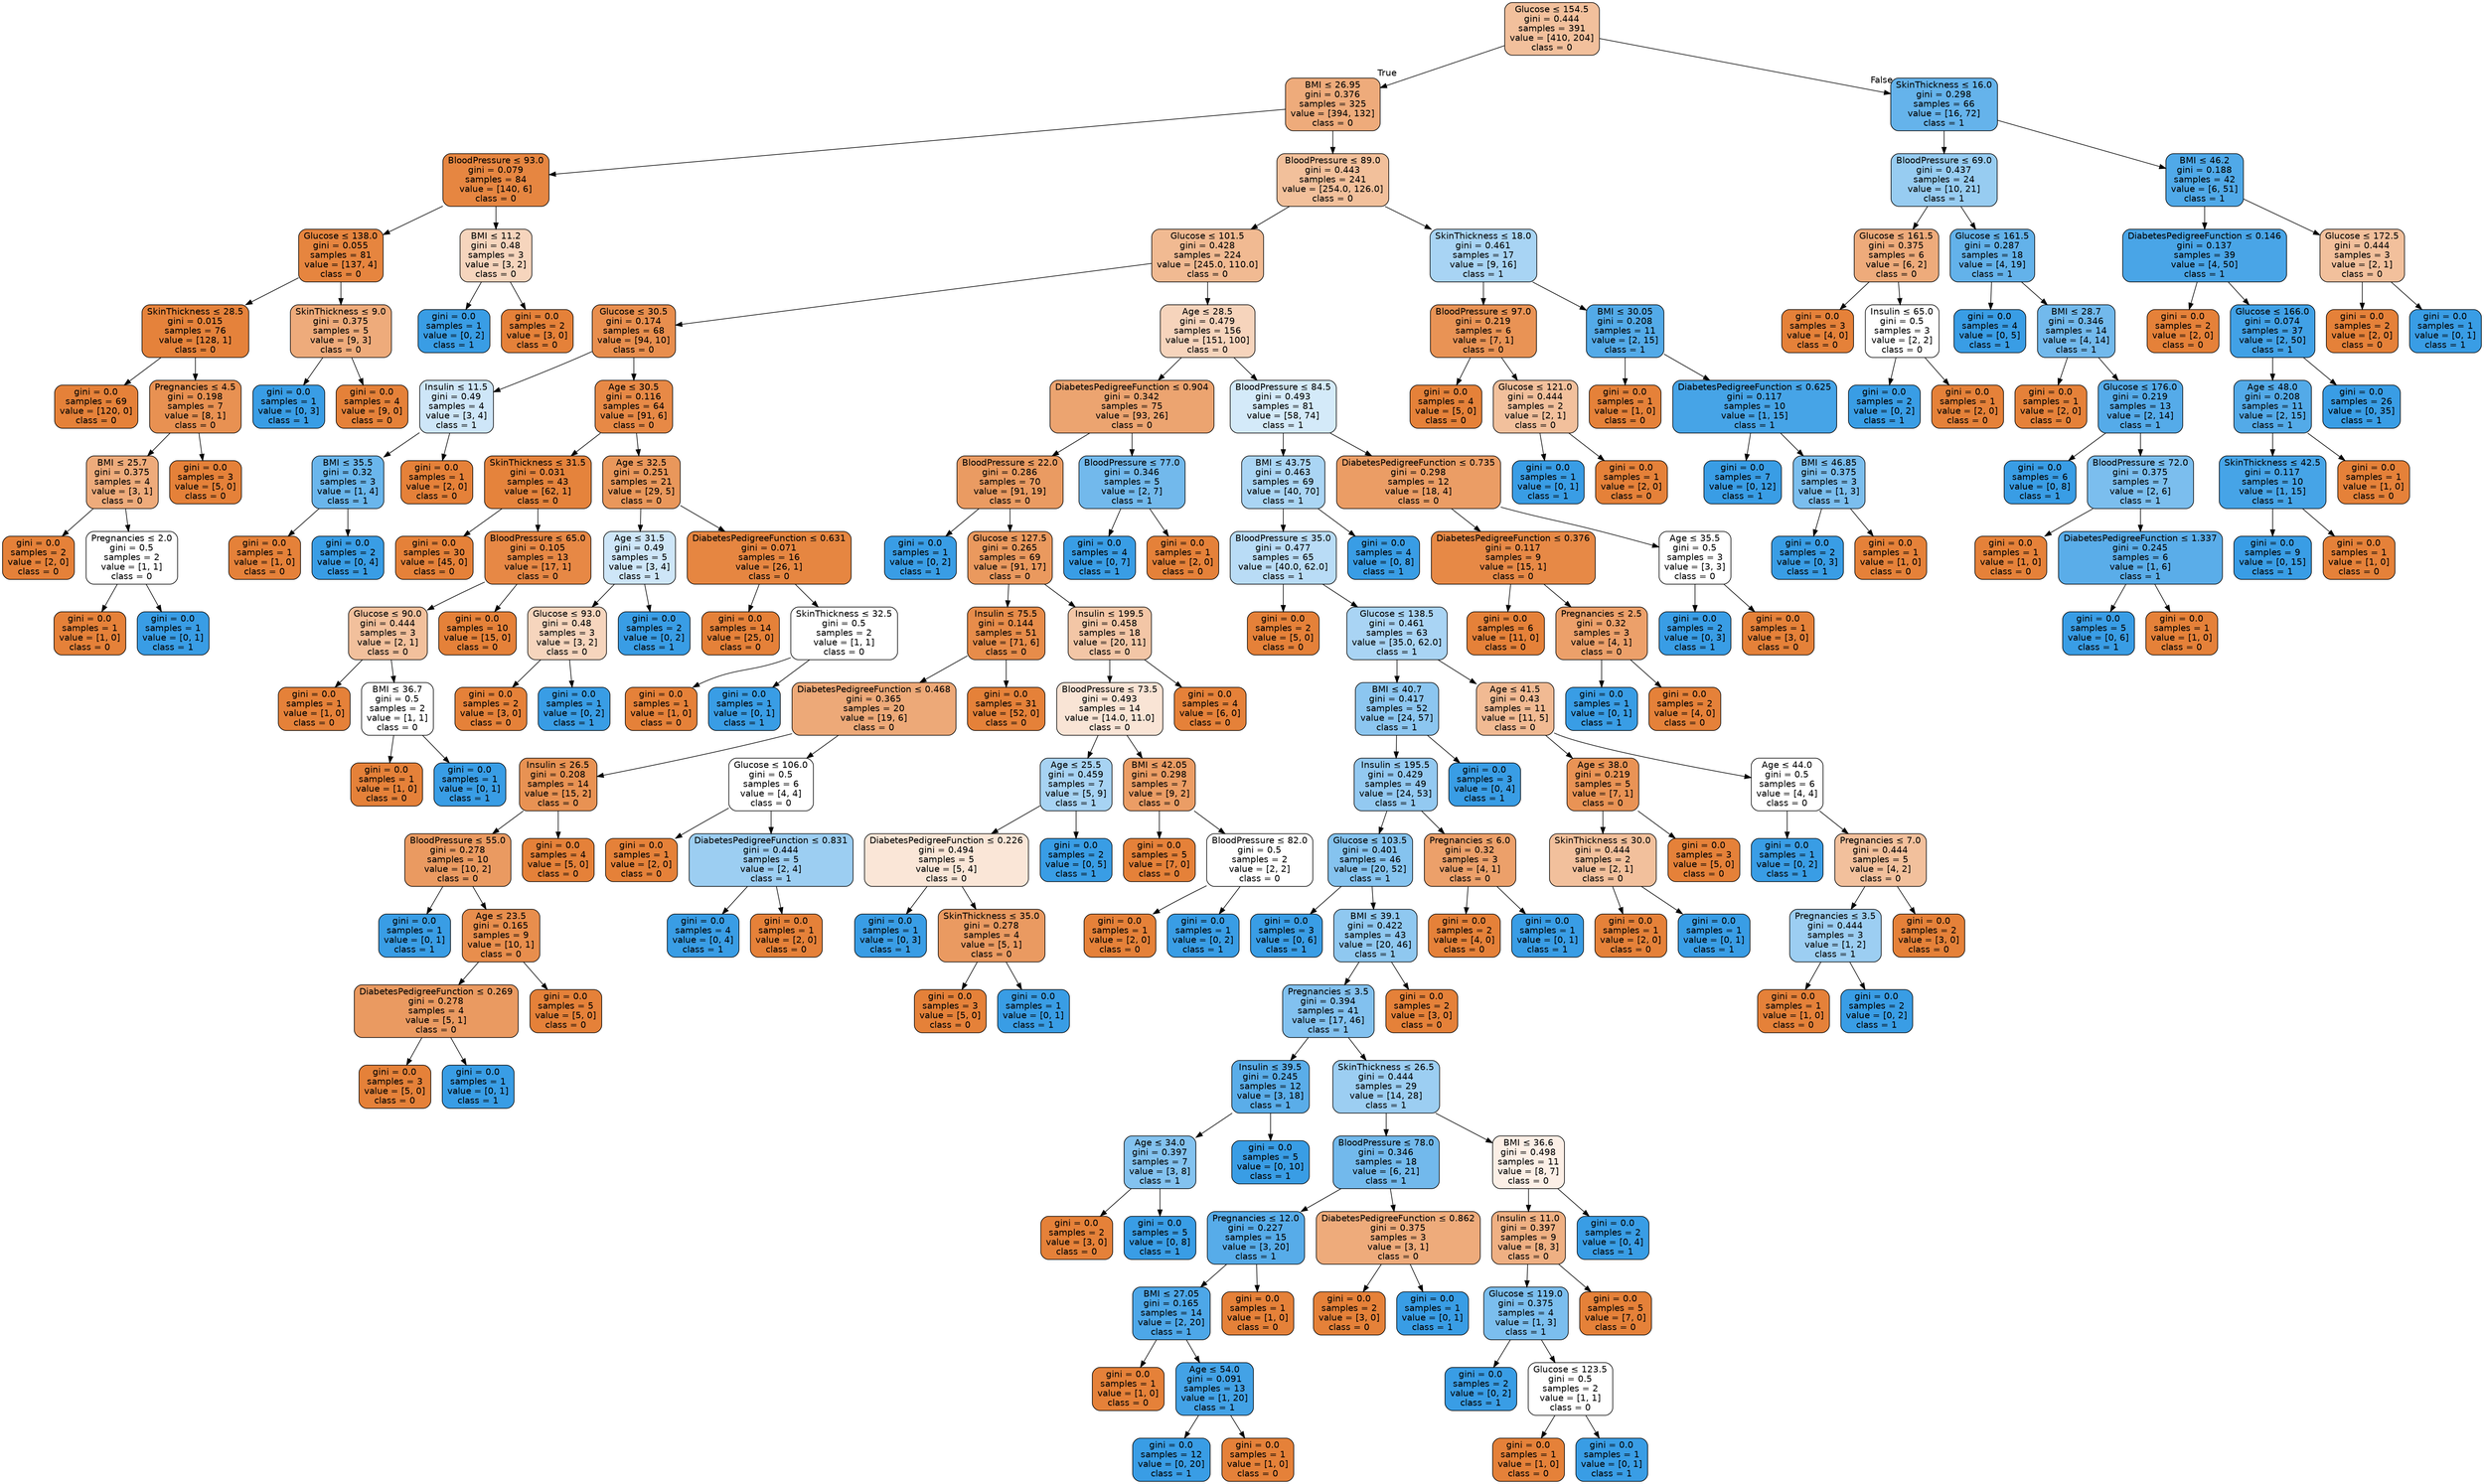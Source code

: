 digraph Tree {
node [shape=box, style="filled, rounded", color="black", fontname="helvetica"] ;
edge [fontname="helvetica"] ;
0 [label=<Glucose &le; 154.5<br/>gini = 0.444<br/>samples = 391<br/>value = [410, 204]<br/>class = 0>, fillcolor="#f2c09c"] ;
1 [label=<BMI &le; 26.95<br/>gini = 0.376<br/>samples = 325<br/>value = [394, 132]<br/>class = 0>, fillcolor="#eeab7b"] ;
0 -> 1 [labeldistance=2.5, labelangle=45, headlabel="True"] ;
2 [label=<BloodPressure &le; 93.0<br/>gini = 0.079<br/>samples = 84<br/>value = [140, 6]<br/>class = 0>, fillcolor="#e68641"] ;
1 -> 2 ;
3 [label=<Glucose &le; 138.0<br/>gini = 0.055<br/>samples = 81<br/>value = [137, 4]<br/>class = 0>, fillcolor="#e6853f"] ;
2 -> 3 ;
4 [label=<SkinThickness &le; 28.5<br/>gini = 0.015<br/>samples = 76<br/>value = [128, 1]<br/>class = 0>, fillcolor="#e5823b"] ;
3 -> 4 ;
5 [label=<gini = 0.0<br/>samples = 69<br/>value = [120, 0]<br/>class = 0>, fillcolor="#e58139"] ;
4 -> 5 ;
6 [label=<Pregnancies &le; 4.5<br/>gini = 0.198<br/>samples = 7<br/>value = [8, 1]<br/>class = 0>, fillcolor="#e89152"] ;
4 -> 6 ;
7 [label=<BMI &le; 25.7<br/>gini = 0.375<br/>samples = 4<br/>value = [3, 1]<br/>class = 0>, fillcolor="#eeab7b"] ;
6 -> 7 ;
8 [label=<gini = 0.0<br/>samples = 2<br/>value = [2, 0]<br/>class = 0>, fillcolor="#e58139"] ;
7 -> 8 ;
9 [label=<Pregnancies &le; 2.0<br/>gini = 0.5<br/>samples = 2<br/>value = [1, 1]<br/>class = 0>, fillcolor="#ffffff"] ;
7 -> 9 ;
10 [label=<gini = 0.0<br/>samples = 1<br/>value = [1, 0]<br/>class = 0>, fillcolor="#e58139"] ;
9 -> 10 ;
11 [label=<gini = 0.0<br/>samples = 1<br/>value = [0, 1]<br/>class = 1>, fillcolor="#399de5"] ;
9 -> 11 ;
12 [label=<gini = 0.0<br/>samples = 3<br/>value = [5, 0]<br/>class = 0>, fillcolor="#e58139"] ;
6 -> 12 ;
13 [label=<SkinThickness &le; 9.0<br/>gini = 0.375<br/>samples = 5<br/>value = [9, 3]<br/>class = 0>, fillcolor="#eeab7b"] ;
3 -> 13 ;
14 [label=<gini = 0.0<br/>samples = 1<br/>value = [0, 3]<br/>class = 1>, fillcolor="#399de5"] ;
13 -> 14 ;
15 [label=<gini = 0.0<br/>samples = 4<br/>value = [9, 0]<br/>class = 0>, fillcolor="#e58139"] ;
13 -> 15 ;
16 [label=<BMI &le; 11.2<br/>gini = 0.48<br/>samples = 3<br/>value = [3, 2]<br/>class = 0>, fillcolor="#f6d5bd"] ;
2 -> 16 ;
17 [label=<gini = 0.0<br/>samples = 1<br/>value = [0, 2]<br/>class = 1>, fillcolor="#399de5"] ;
16 -> 17 ;
18 [label=<gini = 0.0<br/>samples = 2<br/>value = [3, 0]<br/>class = 0>, fillcolor="#e58139"] ;
16 -> 18 ;
19 [label=<BloodPressure &le; 89.0<br/>gini = 0.443<br/>samples = 241<br/>value = [254.0, 126.0]<br/>class = 0>, fillcolor="#f2c09b"] ;
1 -> 19 ;
20 [label=<Glucose &le; 101.5<br/>gini = 0.428<br/>samples = 224<br/>value = [245.0, 110.0]<br/>class = 0>, fillcolor="#f1ba92"] ;
19 -> 20 ;
21 [label=<Glucose &le; 30.5<br/>gini = 0.174<br/>samples = 68<br/>value = [94, 10]<br/>class = 0>, fillcolor="#e88e4e"] ;
20 -> 21 ;
22 [label=<Insulin &le; 11.5<br/>gini = 0.49<br/>samples = 4<br/>value = [3, 4]<br/>class = 1>, fillcolor="#cee6f8"] ;
21 -> 22 ;
23 [label=<BMI &le; 35.5<br/>gini = 0.32<br/>samples = 3<br/>value = [1, 4]<br/>class = 1>, fillcolor="#6ab6ec"] ;
22 -> 23 ;
24 [label=<gini = 0.0<br/>samples = 1<br/>value = [1, 0]<br/>class = 0>, fillcolor="#e58139"] ;
23 -> 24 ;
25 [label=<gini = 0.0<br/>samples = 2<br/>value = [0, 4]<br/>class = 1>, fillcolor="#399de5"] ;
23 -> 25 ;
26 [label=<gini = 0.0<br/>samples = 1<br/>value = [2, 0]<br/>class = 0>, fillcolor="#e58139"] ;
22 -> 26 ;
27 [label=<Age &le; 30.5<br/>gini = 0.116<br/>samples = 64<br/>value = [91, 6]<br/>class = 0>, fillcolor="#e78946"] ;
21 -> 27 ;
28 [label=<SkinThickness &le; 31.5<br/>gini = 0.031<br/>samples = 43<br/>value = [62, 1]<br/>class = 0>, fillcolor="#e5833c"] ;
27 -> 28 ;
29 [label=<gini = 0.0<br/>samples = 30<br/>value = [45, 0]<br/>class = 0>, fillcolor="#e58139"] ;
28 -> 29 ;
30 [label=<BloodPressure &le; 65.0<br/>gini = 0.105<br/>samples = 13<br/>value = [17, 1]<br/>class = 0>, fillcolor="#e78845"] ;
28 -> 30 ;
31 [label=<Glucose &le; 90.0<br/>gini = 0.444<br/>samples = 3<br/>value = [2, 1]<br/>class = 0>, fillcolor="#f2c09c"] ;
30 -> 31 ;
32 [label=<gini = 0.0<br/>samples = 1<br/>value = [1, 0]<br/>class = 0>, fillcolor="#e58139"] ;
31 -> 32 ;
33 [label=<BMI &le; 36.7<br/>gini = 0.5<br/>samples = 2<br/>value = [1, 1]<br/>class = 0>, fillcolor="#ffffff"] ;
31 -> 33 ;
34 [label=<gini = 0.0<br/>samples = 1<br/>value = [1, 0]<br/>class = 0>, fillcolor="#e58139"] ;
33 -> 34 ;
35 [label=<gini = 0.0<br/>samples = 1<br/>value = [0, 1]<br/>class = 1>, fillcolor="#399de5"] ;
33 -> 35 ;
36 [label=<gini = 0.0<br/>samples = 10<br/>value = [15, 0]<br/>class = 0>, fillcolor="#e58139"] ;
30 -> 36 ;
37 [label=<Age &le; 32.5<br/>gini = 0.251<br/>samples = 21<br/>value = [29, 5]<br/>class = 0>, fillcolor="#e9975b"] ;
27 -> 37 ;
38 [label=<Age &le; 31.5<br/>gini = 0.49<br/>samples = 5<br/>value = [3, 4]<br/>class = 1>, fillcolor="#cee6f8"] ;
37 -> 38 ;
39 [label=<Glucose &le; 93.0<br/>gini = 0.48<br/>samples = 3<br/>value = [3, 2]<br/>class = 0>, fillcolor="#f6d5bd"] ;
38 -> 39 ;
40 [label=<gini = 0.0<br/>samples = 2<br/>value = [3, 0]<br/>class = 0>, fillcolor="#e58139"] ;
39 -> 40 ;
41 [label=<gini = 0.0<br/>samples = 1<br/>value = [0, 2]<br/>class = 1>, fillcolor="#399de5"] ;
39 -> 41 ;
42 [label=<gini = 0.0<br/>samples = 2<br/>value = [0, 2]<br/>class = 1>, fillcolor="#399de5"] ;
38 -> 42 ;
43 [label=<DiabetesPedigreeFunction &le; 0.631<br/>gini = 0.071<br/>samples = 16<br/>value = [26, 1]<br/>class = 0>, fillcolor="#e68641"] ;
37 -> 43 ;
44 [label=<gini = 0.0<br/>samples = 14<br/>value = [25, 0]<br/>class = 0>, fillcolor="#e58139"] ;
43 -> 44 ;
45 [label=<SkinThickness &le; 32.5<br/>gini = 0.5<br/>samples = 2<br/>value = [1, 1]<br/>class = 0>, fillcolor="#ffffff"] ;
43 -> 45 ;
46 [label=<gini = 0.0<br/>samples = 1<br/>value = [1, 0]<br/>class = 0>, fillcolor="#e58139"] ;
45 -> 46 ;
47 [label=<gini = 0.0<br/>samples = 1<br/>value = [0, 1]<br/>class = 1>, fillcolor="#399de5"] ;
45 -> 47 ;
48 [label=<Age &le; 28.5<br/>gini = 0.479<br/>samples = 156<br/>value = [151, 100]<br/>class = 0>, fillcolor="#f6d4bc"] ;
20 -> 48 ;
49 [label=<DiabetesPedigreeFunction &le; 0.904<br/>gini = 0.342<br/>samples = 75<br/>value = [93, 26]<br/>class = 0>, fillcolor="#eca470"] ;
48 -> 49 ;
50 [label=<BloodPressure &le; 22.0<br/>gini = 0.286<br/>samples = 70<br/>value = [91, 19]<br/>class = 0>, fillcolor="#ea9b62"] ;
49 -> 50 ;
51 [label=<gini = 0.0<br/>samples = 1<br/>value = [0, 2]<br/>class = 1>, fillcolor="#399de5"] ;
50 -> 51 ;
52 [label=<Glucose &le; 127.5<br/>gini = 0.265<br/>samples = 69<br/>value = [91, 17]<br/>class = 0>, fillcolor="#ea995e"] ;
50 -> 52 ;
53 [label=<Insulin &le; 75.5<br/>gini = 0.144<br/>samples = 51<br/>value = [71, 6]<br/>class = 0>, fillcolor="#e78c4a"] ;
52 -> 53 ;
54 [label=<DiabetesPedigreeFunction &le; 0.468<br/>gini = 0.365<br/>samples = 20<br/>value = [19, 6]<br/>class = 0>, fillcolor="#eda978"] ;
53 -> 54 ;
55 [label=<Insulin &le; 26.5<br/>gini = 0.208<br/>samples = 14<br/>value = [15, 2]<br/>class = 0>, fillcolor="#e89253"] ;
54 -> 55 ;
56 [label=<BloodPressure &le; 55.0<br/>gini = 0.278<br/>samples = 10<br/>value = [10, 2]<br/>class = 0>, fillcolor="#ea9a61"] ;
55 -> 56 ;
57 [label=<gini = 0.0<br/>samples = 1<br/>value = [0, 1]<br/>class = 1>, fillcolor="#399de5"] ;
56 -> 57 ;
58 [label=<Age &le; 23.5<br/>gini = 0.165<br/>samples = 9<br/>value = [10, 1]<br/>class = 0>, fillcolor="#e88e4d"] ;
56 -> 58 ;
59 [label=<DiabetesPedigreeFunction &le; 0.269<br/>gini = 0.278<br/>samples = 4<br/>value = [5, 1]<br/>class = 0>, fillcolor="#ea9a61"] ;
58 -> 59 ;
60 [label=<gini = 0.0<br/>samples = 3<br/>value = [5, 0]<br/>class = 0>, fillcolor="#e58139"] ;
59 -> 60 ;
61 [label=<gini = 0.0<br/>samples = 1<br/>value = [0, 1]<br/>class = 1>, fillcolor="#399de5"] ;
59 -> 61 ;
62 [label=<gini = 0.0<br/>samples = 5<br/>value = [5, 0]<br/>class = 0>, fillcolor="#e58139"] ;
58 -> 62 ;
63 [label=<gini = 0.0<br/>samples = 4<br/>value = [5, 0]<br/>class = 0>, fillcolor="#e58139"] ;
55 -> 63 ;
64 [label=<Glucose &le; 106.0<br/>gini = 0.5<br/>samples = 6<br/>value = [4, 4]<br/>class = 0>, fillcolor="#ffffff"] ;
54 -> 64 ;
65 [label=<gini = 0.0<br/>samples = 1<br/>value = [2, 0]<br/>class = 0>, fillcolor="#e58139"] ;
64 -> 65 ;
66 [label=<DiabetesPedigreeFunction &le; 0.831<br/>gini = 0.444<br/>samples = 5<br/>value = [2, 4]<br/>class = 1>, fillcolor="#9ccef2"] ;
64 -> 66 ;
67 [label=<gini = 0.0<br/>samples = 4<br/>value = [0, 4]<br/>class = 1>, fillcolor="#399de5"] ;
66 -> 67 ;
68 [label=<gini = 0.0<br/>samples = 1<br/>value = [2, 0]<br/>class = 0>, fillcolor="#e58139"] ;
66 -> 68 ;
69 [label=<gini = 0.0<br/>samples = 31<br/>value = [52, 0]<br/>class = 0>, fillcolor="#e58139"] ;
53 -> 69 ;
70 [label=<Insulin &le; 199.5<br/>gini = 0.458<br/>samples = 18<br/>value = [20, 11]<br/>class = 0>, fillcolor="#f3c6a6"] ;
52 -> 70 ;
71 [label=<BloodPressure &le; 73.5<br/>gini = 0.493<br/>samples = 14<br/>value = [14.0, 11.0]<br/>class = 0>, fillcolor="#f9e4d5"] ;
70 -> 71 ;
72 [label=<Age &le; 25.5<br/>gini = 0.459<br/>samples = 7<br/>value = [5, 9]<br/>class = 1>, fillcolor="#a7d3f3"] ;
71 -> 72 ;
73 [label=<DiabetesPedigreeFunction &le; 0.226<br/>gini = 0.494<br/>samples = 5<br/>value = [5, 4]<br/>class = 0>, fillcolor="#fae6d7"] ;
72 -> 73 ;
74 [label=<gini = 0.0<br/>samples = 1<br/>value = [0, 3]<br/>class = 1>, fillcolor="#399de5"] ;
73 -> 74 ;
75 [label=<SkinThickness &le; 35.0<br/>gini = 0.278<br/>samples = 4<br/>value = [5, 1]<br/>class = 0>, fillcolor="#ea9a61"] ;
73 -> 75 ;
76 [label=<gini = 0.0<br/>samples = 3<br/>value = [5, 0]<br/>class = 0>, fillcolor="#e58139"] ;
75 -> 76 ;
77 [label=<gini = 0.0<br/>samples = 1<br/>value = [0, 1]<br/>class = 1>, fillcolor="#399de5"] ;
75 -> 77 ;
78 [label=<gini = 0.0<br/>samples = 2<br/>value = [0, 5]<br/>class = 1>, fillcolor="#399de5"] ;
72 -> 78 ;
79 [label=<BMI &le; 42.05<br/>gini = 0.298<br/>samples = 7<br/>value = [9, 2]<br/>class = 0>, fillcolor="#eb9d65"] ;
71 -> 79 ;
80 [label=<gini = 0.0<br/>samples = 5<br/>value = [7, 0]<br/>class = 0>, fillcolor="#e58139"] ;
79 -> 80 ;
81 [label=<BloodPressure &le; 82.0<br/>gini = 0.5<br/>samples = 2<br/>value = [2, 2]<br/>class = 0>, fillcolor="#ffffff"] ;
79 -> 81 ;
82 [label=<gini = 0.0<br/>samples = 1<br/>value = [2, 0]<br/>class = 0>, fillcolor="#e58139"] ;
81 -> 82 ;
83 [label=<gini = 0.0<br/>samples = 1<br/>value = [0, 2]<br/>class = 1>, fillcolor="#399de5"] ;
81 -> 83 ;
84 [label=<gini = 0.0<br/>samples = 4<br/>value = [6, 0]<br/>class = 0>, fillcolor="#e58139"] ;
70 -> 84 ;
85 [label=<BloodPressure &le; 77.0<br/>gini = 0.346<br/>samples = 5<br/>value = [2, 7]<br/>class = 1>, fillcolor="#72b9ec"] ;
49 -> 85 ;
86 [label=<gini = 0.0<br/>samples = 4<br/>value = [0, 7]<br/>class = 1>, fillcolor="#399de5"] ;
85 -> 86 ;
87 [label=<gini = 0.0<br/>samples = 1<br/>value = [2, 0]<br/>class = 0>, fillcolor="#e58139"] ;
85 -> 87 ;
88 [label=<BloodPressure &le; 84.5<br/>gini = 0.493<br/>samples = 81<br/>value = [58, 74]<br/>class = 1>, fillcolor="#d4eaf9"] ;
48 -> 88 ;
89 [label=<BMI &le; 43.75<br/>gini = 0.463<br/>samples = 69<br/>value = [40, 70]<br/>class = 1>, fillcolor="#aad5f4"] ;
88 -> 89 ;
90 [label=<BloodPressure &le; 35.0<br/>gini = 0.477<br/>samples = 65<br/>value = [40.0, 62.0]<br/>class = 1>, fillcolor="#b9dcf6"] ;
89 -> 90 ;
91 [label=<gini = 0.0<br/>samples = 2<br/>value = [5, 0]<br/>class = 0>, fillcolor="#e58139"] ;
90 -> 91 ;
92 [label=<Glucose &le; 138.5<br/>gini = 0.461<br/>samples = 63<br/>value = [35.0, 62.0]<br/>class = 1>, fillcolor="#a9d4f4"] ;
90 -> 92 ;
93 [label=<BMI &le; 40.7<br/>gini = 0.417<br/>samples = 52<br/>value = [24, 57]<br/>class = 1>, fillcolor="#8cc6f0"] ;
92 -> 93 ;
94 [label=<Insulin &le; 195.5<br/>gini = 0.429<br/>samples = 49<br/>value = [24, 53]<br/>class = 1>, fillcolor="#93c9f1"] ;
93 -> 94 ;
95 [label=<Glucose &le; 103.5<br/>gini = 0.401<br/>samples = 46<br/>value = [20, 52]<br/>class = 1>, fillcolor="#85c3ef"] ;
94 -> 95 ;
96 [label=<gini = 0.0<br/>samples = 3<br/>value = [0, 6]<br/>class = 1>, fillcolor="#399de5"] ;
95 -> 96 ;
97 [label=<BMI &le; 39.1<br/>gini = 0.422<br/>samples = 43<br/>value = [20, 46]<br/>class = 1>, fillcolor="#8fc8f0"] ;
95 -> 97 ;
98 [label=<Pregnancies &le; 3.5<br/>gini = 0.394<br/>samples = 41<br/>value = [17, 46]<br/>class = 1>, fillcolor="#82c1ef"] ;
97 -> 98 ;
99 [label=<Insulin &le; 39.5<br/>gini = 0.245<br/>samples = 12<br/>value = [3, 18]<br/>class = 1>, fillcolor="#5aade9"] ;
98 -> 99 ;
100 [label=<Age &le; 34.0<br/>gini = 0.397<br/>samples = 7<br/>value = [3, 8]<br/>class = 1>, fillcolor="#83c2ef"] ;
99 -> 100 ;
101 [label=<gini = 0.0<br/>samples = 2<br/>value = [3, 0]<br/>class = 0>, fillcolor="#e58139"] ;
100 -> 101 ;
102 [label=<gini = 0.0<br/>samples = 5<br/>value = [0, 8]<br/>class = 1>, fillcolor="#399de5"] ;
100 -> 102 ;
103 [label=<gini = 0.0<br/>samples = 5<br/>value = [0, 10]<br/>class = 1>, fillcolor="#399de5"] ;
99 -> 103 ;
104 [label=<SkinThickness &le; 26.5<br/>gini = 0.444<br/>samples = 29<br/>value = [14, 28]<br/>class = 1>, fillcolor="#9ccef2"] ;
98 -> 104 ;
105 [label=<BloodPressure &le; 78.0<br/>gini = 0.346<br/>samples = 18<br/>value = [6, 21]<br/>class = 1>, fillcolor="#72b9ec"] ;
104 -> 105 ;
106 [label=<Pregnancies &le; 12.0<br/>gini = 0.227<br/>samples = 15<br/>value = [3, 20]<br/>class = 1>, fillcolor="#57ace9"] ;
105 -> 106 ;
107 [label=<BMI &le; 27.05<br/>gini = 0.165<br/>samples = 14<br/>value = [2, 20]<br/>class = 1>, fillcolor="#4da7e8"] ;
106 -> 107 ;
108 [label=<gini = 0.0<br/>samples = 1<br/>value = [1, 0]<br/>class = 0>, fillcolor="#e58139"] ;
107 -> 108 ;
109 [label=<Age &le; 54.0<br/>gini = 0.091<br/>samples = 13<br/>value = [1, 20]<br/>class = 1>, fillcolor="#43a2e6"] ;
107 -> 109 ;
110 [label=<gini = 0.0<br/>samples = 12<br/>value = [0, 20]<br/>class = 1>, fillcolor="#399de5"] ;
109 -> 110 ;
111 [label=<gini = 0.0<br/>samples = 1<br/>value = [1, 0]<br/>class = 0>, fillcolor="#e58139"] ;
109 -> 111 ;
112 [label=<gini = 0.0<br/>samples = 1<br/>value = [1, 0]<br/>class = 0>, fillcolor="#e58139"] ;
106 -> 112 ;
113 [label=<DiabetesPedigreeFunction &le; 0.862<br/>gini = 0.375<br/>samples = 3<br/>value = [3, 1]<br/>class = 0>, fillcolor="#eeab7b"] ;
105 -> 113 ;
114 [label=<gini = 0.0<br/>samples = 2<br/>value = [3, 0]<br/>class = 0>, fillcolor="#e58139"] ;
113 -> 114 ;
115 [label=<gini = 0.0<br/>samples = 1<br/>value = [0, 1]<br/>class = 1>, fillcolor="#399de5"] ;
113 -> 115 ;
116 [label=<BMI &le; 36.6<br/>gini = 0.498<br/>samples = 11<br/>value = [8, 7]<br/>class = 0>, fillcolor="#fcefe6"] ;
104 -> 116 ;
117 [label=<Insulin &le; 11.0<br/>gini = 0.397<br/>samples = 9<br/>value = [8, 3]<br/>class = 0>, fillcolor="#efb083"] ;
116 -> 117 ;
118 [label=<Glucose &le; 119.0<br/>gini = 0.375<br/>samples = 4<br/>value = [1, 3]<br/>class = 1>, fillcolor="#7bbeee"] ;
117 -> 118 ;
119 [label=<gini = 0.0<br/>samples = 2<br/>value = [0, 2]<br/>class = 1>, fillcolor="#399de5"] ;
118 -> 119 ;
120 [label=<Glucose &le; 123.5<br/>gini = 0.5<br/>samples = 2<br/>value = [1, 1]<br/>class = 0>, fillcolor="#ffffff"] ;
118 -> 120 ;
121 [label=<gini = 0.0<br/>samples = 1<br/>value = [1, 0]<br/>class = 0>, fillcolor="#e58139"] ;
120 -> 121 ;
122 [label=<gini = 0.0<br/>samples = 1<br/>value = [0, 1]<br/>class = 1>, fillcolor="#399de5"] ;
120 -> 122 ;
123 [label=<gini = 0.0<br/>samples = 5<br/>value = [7, 0]<br/>class = 0>, fillcolor="#e58139"] ;
117 -> 123 ;
124 [label=<gini = 0.0<br/>samples = 2<br/>value = [0, 4]<br/>class = 1>, fillcolor="#399de5"] ;
116 -> 124 ;
125 [label=<gini = 0.0<br/>samples = 2<br/>value = [3, 0]<br/>class = 0>, fillcolor="#e58139"] ;
97 -> 125 ;
126 [label=<Pregnancies &le; 6.0<br/>gini = 0.32<br/>samples = 3<br/>value = [4, 1]<br/>class = 0>, fillcolor="#eca06a"] ;
94 -> 126 ;
127 [label=<gini = 0.0<br/>samples = 2<br/>value = [4, 0]<br/>class = 0>, fillcolor="#e58139"] ;
126 -> 127 ;
128 [label=<gini = 0.0<br/>samples = 1<br/>value = [0, 1]<br/>class = 1>, fillcolor="#399de5"] ;
126 -> 128 ;
129 [label=<gini = 0.0<br/>samples = 3<br/>value = [0, 4]<br/>class = 1>, fillcolor="#399de5"] ;
93 -> 129 ;
130 [label=<Age &le; 41.5<br/>gini = 0.43<br/>samples = 11<br/>value = [11, 5]<br/>class = 0>, fillcolor="#f1ba93"] ;
92 -> 130 ;
131 [label=<Age &le; 38.0<br/>gini = 0.219<br/>samples = 5<br/>value = [7, 1]<br/>class = 0>, fillcolor="#e99355"] ;
130 -> 131 ;
132 [label=<SkinThickness &le; 30.0<br/>gini = 0.444<br/>samples = 2<br/>value = [2, 1]<br/>class = 0>, fillcolor="#f2c09c"] ;
131 -> 132 ;
133 [label=<gini = 0.0<br/>samples = 1<br/>value = [2, 0]<br/>class = 0>, fillcolor="#e58139"] ;
132 -> 133 ;
134 [label=<gini = 0.0<br/>samples = 1<br/>value = [0, 1]<br/>class = 1>, fillcolor="#399de5"] ;
132 -> 134 ;
135 [label=<gini = 0.0<br/>samples = 3<br/>value = [5, 0]<br/>class = 0>, fillcolor="#e58139"] ;
131 -> 135 ;
136 [label=<Age &le; 44.0<br/>gini = 0.5<br/>samples = 6<br/>value = [4, 4]<br/>class = 0>, fillcolor="#ffffff"] ;
130 -> 136 ;
137 [label=<gini = 0.0<br/>samples = 1<br/>value = [0, 2]<br/>class = 1>, fillcolor="#399de5"] ;
136 -> 137 ;
138 [label=<Pregnancies &le; 7.0<br/>gini = 0.444<br/>samples = 5<br/>value = [4, 2]<br/>class = 0>, fillcolor="#f2c09c"] ;
136 -> 138 ;
139 [label=<Pregnancies &le; 3.5<br/>gini = 0.444<br/>samples = 3<br/>value = [1, 2]<br/>class = 1>, fillcolor="#9ccef2"] ;
138 -> 139 ;
140 [label=<gini = 0.0<br/>samples = 1<br/>value = [1, 0]<br/>class = 0>, fillcolor="#e58139"] ;
139 -> 140 ;
141 [label=<gini = 0.0<br/>samples = 2<br/>value = [0, 2]<br/>class = 1>, fillcolor="#399de5"] ;
139 -> 141 ;
142 [label=<gini = 0.0<br/>samples = 2<br/>value = [3, 0]<br/>class = 0>, fillcolor="#e58139"] ;
138 -> 142 ;
143 [label=<gini = 0.0<br/>samples = 4<br/>value = [0, 8]<br/>class = 1>, fillcolor="#399de5"] ;
89 -> 143 ;
144 [label=<DiabetesPedigreeFunction &le; 0.735<br/>gini = 0.298<br/>samples = 12<br/>value = [18, 4]<br/>class = 0>, fillcolor="#eb9d65"] ;
88 -> 144 ;
145 [label=<DiabetesPedigreeFunction &le; 0.376<br/>gini = 0.117<br/>samples = 9<br/>value = [15, 1]<br/>class = 0>, fillcolor="#e78946"] ;
144 -> 145 ;
146 [label=<gini = 0.0<br/>samples = 6<br/>value = [11, 0]<br/>class = 0>, fillcolor="#e58139"] ;
145 -> 146 ;
147 [label=<Pregnancies &le; 2.5<br/>gini = 0.32<br/>samples = 3<br/>value = [4, 1]<br/>class = 0>, fillcolor="#eca06a"] ;
145 -> 147 ;
148 [label=<gini = 0.0<br/>samples = 1<br/>value = [0, 1]<br/>class = 1>, fillcolor="#399de5"] ;
147 -> 148 ;
149 [label=<gini = 0.0<br/>samples = 2<br/>value = [4, 0]<br/>class = 0>, fillcolor="#e58139"] ;
147 -> 149 ;
150 [label=<Age &le; 35.5<br/>gini = 0.5<br/>samples = 3<br/>value = [3, 3]<br/>class = 0>, fillcolor="#ffffff"] ;
144 -> 150 ;
151 [label=<gini = 0.0<br/>samples = 2<br/>value = [0, 3]<br/>class = 1>, fillcolor="#399de5"] ;
150 -> 151 ;
152 [label=<gini = 0.0<br/>samples = 1<br/>value = [3, 0]<br/>class = 0>, fillcolor="#e58139"] ;
150 -> 152 ;
153 [label=<SkinThickness &le; 18.0<br/>gini = 0.461<br/>samples = 17<br/>value = [9, 16]<br/>class = 1>, fillcolor="#a8d4f4"] ;
19 -> 153 ;
154 [label=<BloodPressure &le; 97.0<br/>gini = 0.219<br/>samples = 6<br/>value = [7, 1]<br/>class = 0>, fillcolor="#e99355"] ;
153 -> 154 ;
155 [label=<gini = 0.0<br/>samples = 4<br/>value = [5, 0]<br/>class = 0>, fillcolor="#e58139"] ;
154 -> 155 ;
156 [label=<Glucose &le; 121.0<br/>gini = 0.444<br/>samples = 2<br/>value = [2, 1]<br/>class = 0>, fillcolor="#f2c09c"] ;
154 -> 156 ;
157 [label=<gini = 0.0<br/>samples = 1<br/>value = [0, 1]<br/>class = 1>, fillcolor="#399de5"] ;
156 -> 157 ;
158 [label=<gini = 0.0<br/>samples = 1<br/>value = [2, 0]<br/>class = 0>, fillcolor="#e58139"] ;
156 -> 158 ;
159 [label=<BMI &le; 30.05<br/>gini = 0.208<br/>samples = 11<br/>value = [2, 15]<br/>class = 1>, fillcolor="#53aae8"] ;
153 -> 159 ;
160 [label=<gini = 0.0<br/>samples = 1<br/>value = [1, 0]<br/>class = 0>, fillcolor="#e58139"] ;
159 -> 160 ;
161 [label=<DiabetesPedigreeFunction &le; 0.625<br/>gini = 0.117<br/>samples = 10<br/>value = [1, 15]<br/>class = 1>, fillcolor="#46a4e7"] ;
159 -> 161 ;
162 [label=<gini = 0.0<br/>samples = 7<br/>value = [0, 12]<br/>class = 1>, fillcolor="#399de5"] ;
161 -> 162 ;
163 [label=<BMI &le; 46.85<br/>gini = 0.375<br/>samples = 3<br/>value = [1, 3]<br/>class = 1>, fillcolor="#7bbeee"] ;
161 -> 163 ;
164 [label=<gini = 0.0<br/>samples = 2<br/>value = [0, 3]<br/>class = 1>, fillcolor="#399de5"] ;
163 -> 164 ;
165 [label=<gini = 0.0<br/>samples = 1<br/>value = [1, 0]<br/>class = 0>, fillcolor="#e58139"] ;
163 -> 165 ;
166 [label=<SkinThickness &le; 16.0<br/>gini = 0.298<br/>samples = 66<br/>value = [16, 72]<br/>class = 1>, fillcolor="#65b3eb"] ;
0 -> 166 [labeldistance=2.5, labelangle=-45, headlabel="False"] ;
167 [label=<BloodPressure &le; 69.0<br/>gini = 0.437<br/>samples = 24<br/>value = [10, 21]<br/>class = 1>, fillcolor="#97ccf1"] ;
166 -> 167 ;
168 [label=<Glucose &le; 161.5<br/>gini = 0.375<br/>samples = 6<br/>value = [6, 2]<br/>class = 0>, fillcolor="#eeab7b"] ;
167 -> 168 ;
169 [label=<gini = 0.0<br/>samples = 3<br/>value = [4, 0]<br/>class = 0>, fillcolor="#e58139"] ;
168 -> 169 ;
170 [label=<Insulin &le; 65.0<br/>gini = 0.5<br/>samples = 3<br/>value = [2, 2]<br/>class = 0>, fillcolor="#ffffff"] ;
168 -> 170 ;
171 [label=<gini = 0.0<br/>samples = 2<br/>value = [0, 2]<br/>class = 1>, fillcolor="#399de5"] ;
170 -> 171 ;
172 [label=<gini = 0.0<br/>samples = 1<br/>value = [2, 0]<br/>class = 0>, fillcolor="#e58139"] ;
170 -> 172 ;
173 [label=<Glucose &le; 161.5<br/>gini = 0.287<br/>samples = 18<br/>value = [4, 19]<br/>class = 1>, fillcolor="#63b2ea"] ;
167 -> 173 ;
174 [label=<gini = 0.0<br/>samples = 4<br/>value = [0, 5]<br/>class = 1>, fillcolor="#399de5"] ;
173 -> 174 ;
175 [label=<BMI &le; 28.7<br/>gini = 0.346<br/>samples = 14<br/>value = [4, 14]<br/>class = 1>, fillcolor="#72b9ec"] ;
173 -> 175 ;
176 [label=<gini = 0.0<br/>samples = 1<br/>value = [2, 0]<br/>class = 0>, fillcolor="#e58139"] ;
175 -> 176 ;
177 [label=<Glucose &le; 176.0<br/>gini = 0.219<br/>samples = 13<br/>value = [2, 14]<br/>class = 1>, fillcolor="#55abe9"] ;
175 -> 177 ;
178 [label=<gini = 0.0<br/>samples = 6<br/>value = [0, 8]<br/>class = 1>, fillcolor="#399de5"] ;
177 -> 178 ;
179 [label=<BloodPressure &le; 72.0<br/>gini = 0.375<br/>samples = 7<br/>value = [2, 6]<br/>class = 1>, fillcolor="#7bbeee"] ;
177 -> 179 ;
180 [label=<gini = 0.0<br/>samples = 1<br/>value = [1, 0]<br/>class = 0>, fillcolor="#e58139"] ;
179 -> 180 ;
181 [label=<DiabetesPedigreeFunction &le; 1.337<br/>gini = 0.245<br/>samples = 6<br/>value = [1, 6]<br/>class = 1>, fillcolor="#5aade9"] ;
179 -> 181 ;
182 [label=<gini = 0.0<br/>samples = 5<br/>value = [0, 6]<br/>class = 1>, fillcolor="#399de5"] ;
181 -> 182 ;
183 [label=<gini = 0.0<br/>samples = 1<br/>value = [1, 0]<br/>class = 0>, fillcolor="#e58139"] ;
181 -> 183 ;
184 [label=<BMI &le; 46.2<br/>gini = 0.188<br/>samples = 42<br/>value = [6, 51]<br/>class = 1>, fillcolor="#50a9e8"] ;
166 -> 184 ;
185 [label=<DiabetesPedigreeFunction &le; 0.146<br/>gini = 0.137<br/>samples = 39<br/>value = [4, 50]<br/>class = 1>, fillcolor="#49a5e7"] ;
184 -> 185 ;
186 [label=<gini = 0.0<br/>samples = 2<br/>value = [2, 0]<br/>class = 0>, fillcolor="#e58139"] ;
185 -> 186 ;
187 [label=<Glucose &le; 166.0<br/>gini = 0.074<br/>samples = 37<br/>value = [2, 50]<br/>class = 1>, fillcolor="#41a1e6"] ;
185 -> 187 ;
188 [label=<Age &le; 48.0<br/>gini = 0.208<br/>samples = 11<br/>value = [2, 15]<br/>class = 1>, fillcolor="#53aae8"] ;
187 -> 188 ;
189 [label=<SkinThickness &le; 42.5<br/>gini = 0.117<br/>samples = 10<br/>value = [1, 15]<br/>class = 1>, fillcolor="#46a4e7"] ;
188 -> 189 ;
190 [label=<gini = 0.0<br/>samples = 9<br/>value = [0, 15]<br/>class = 1>, fillcolor="#399de5"] ;
189 -> 190 ;
191 [label=<gini = 0.0<br/>samples = 1<br/>value = [1, 0]<br/>class = 0>, fillcolor="#e58139"] ;
189 -> 191 ;
192 [label=<gini = 0.0<br/>samples = 1<br/>value = [1, 0]<br/>class = 0>, fillcolor="#e58139"] ;
188 -> 192 ;
193 [label=<gini = 0.0<br/>samples = 26<br/>value = [0, 35]<br/>class = 1>, fillcolor="#399de5"] ;
187 -> 193 ;
194 [label=<Glucose &le; 172.5<br/>gini = 0.444<br/>samples = 3<br/>value = [2, 1]<br/>class = 0>, fillcolor="#f2c09c"] ;
184 -> 194 ;
195 [label=<gini = 0.0<br/>samples = 2<br/>value = [2, 0]<br/>class = 0>, fillcolor="#e58139"] ;
194 -> 195 ;
196 [label=<gini = 0.0<br/>samples = 1<br/>value = [0, 1]<br/>class = 1>, fillcolor="#399de5"] ;
194 -> 196 ;
}